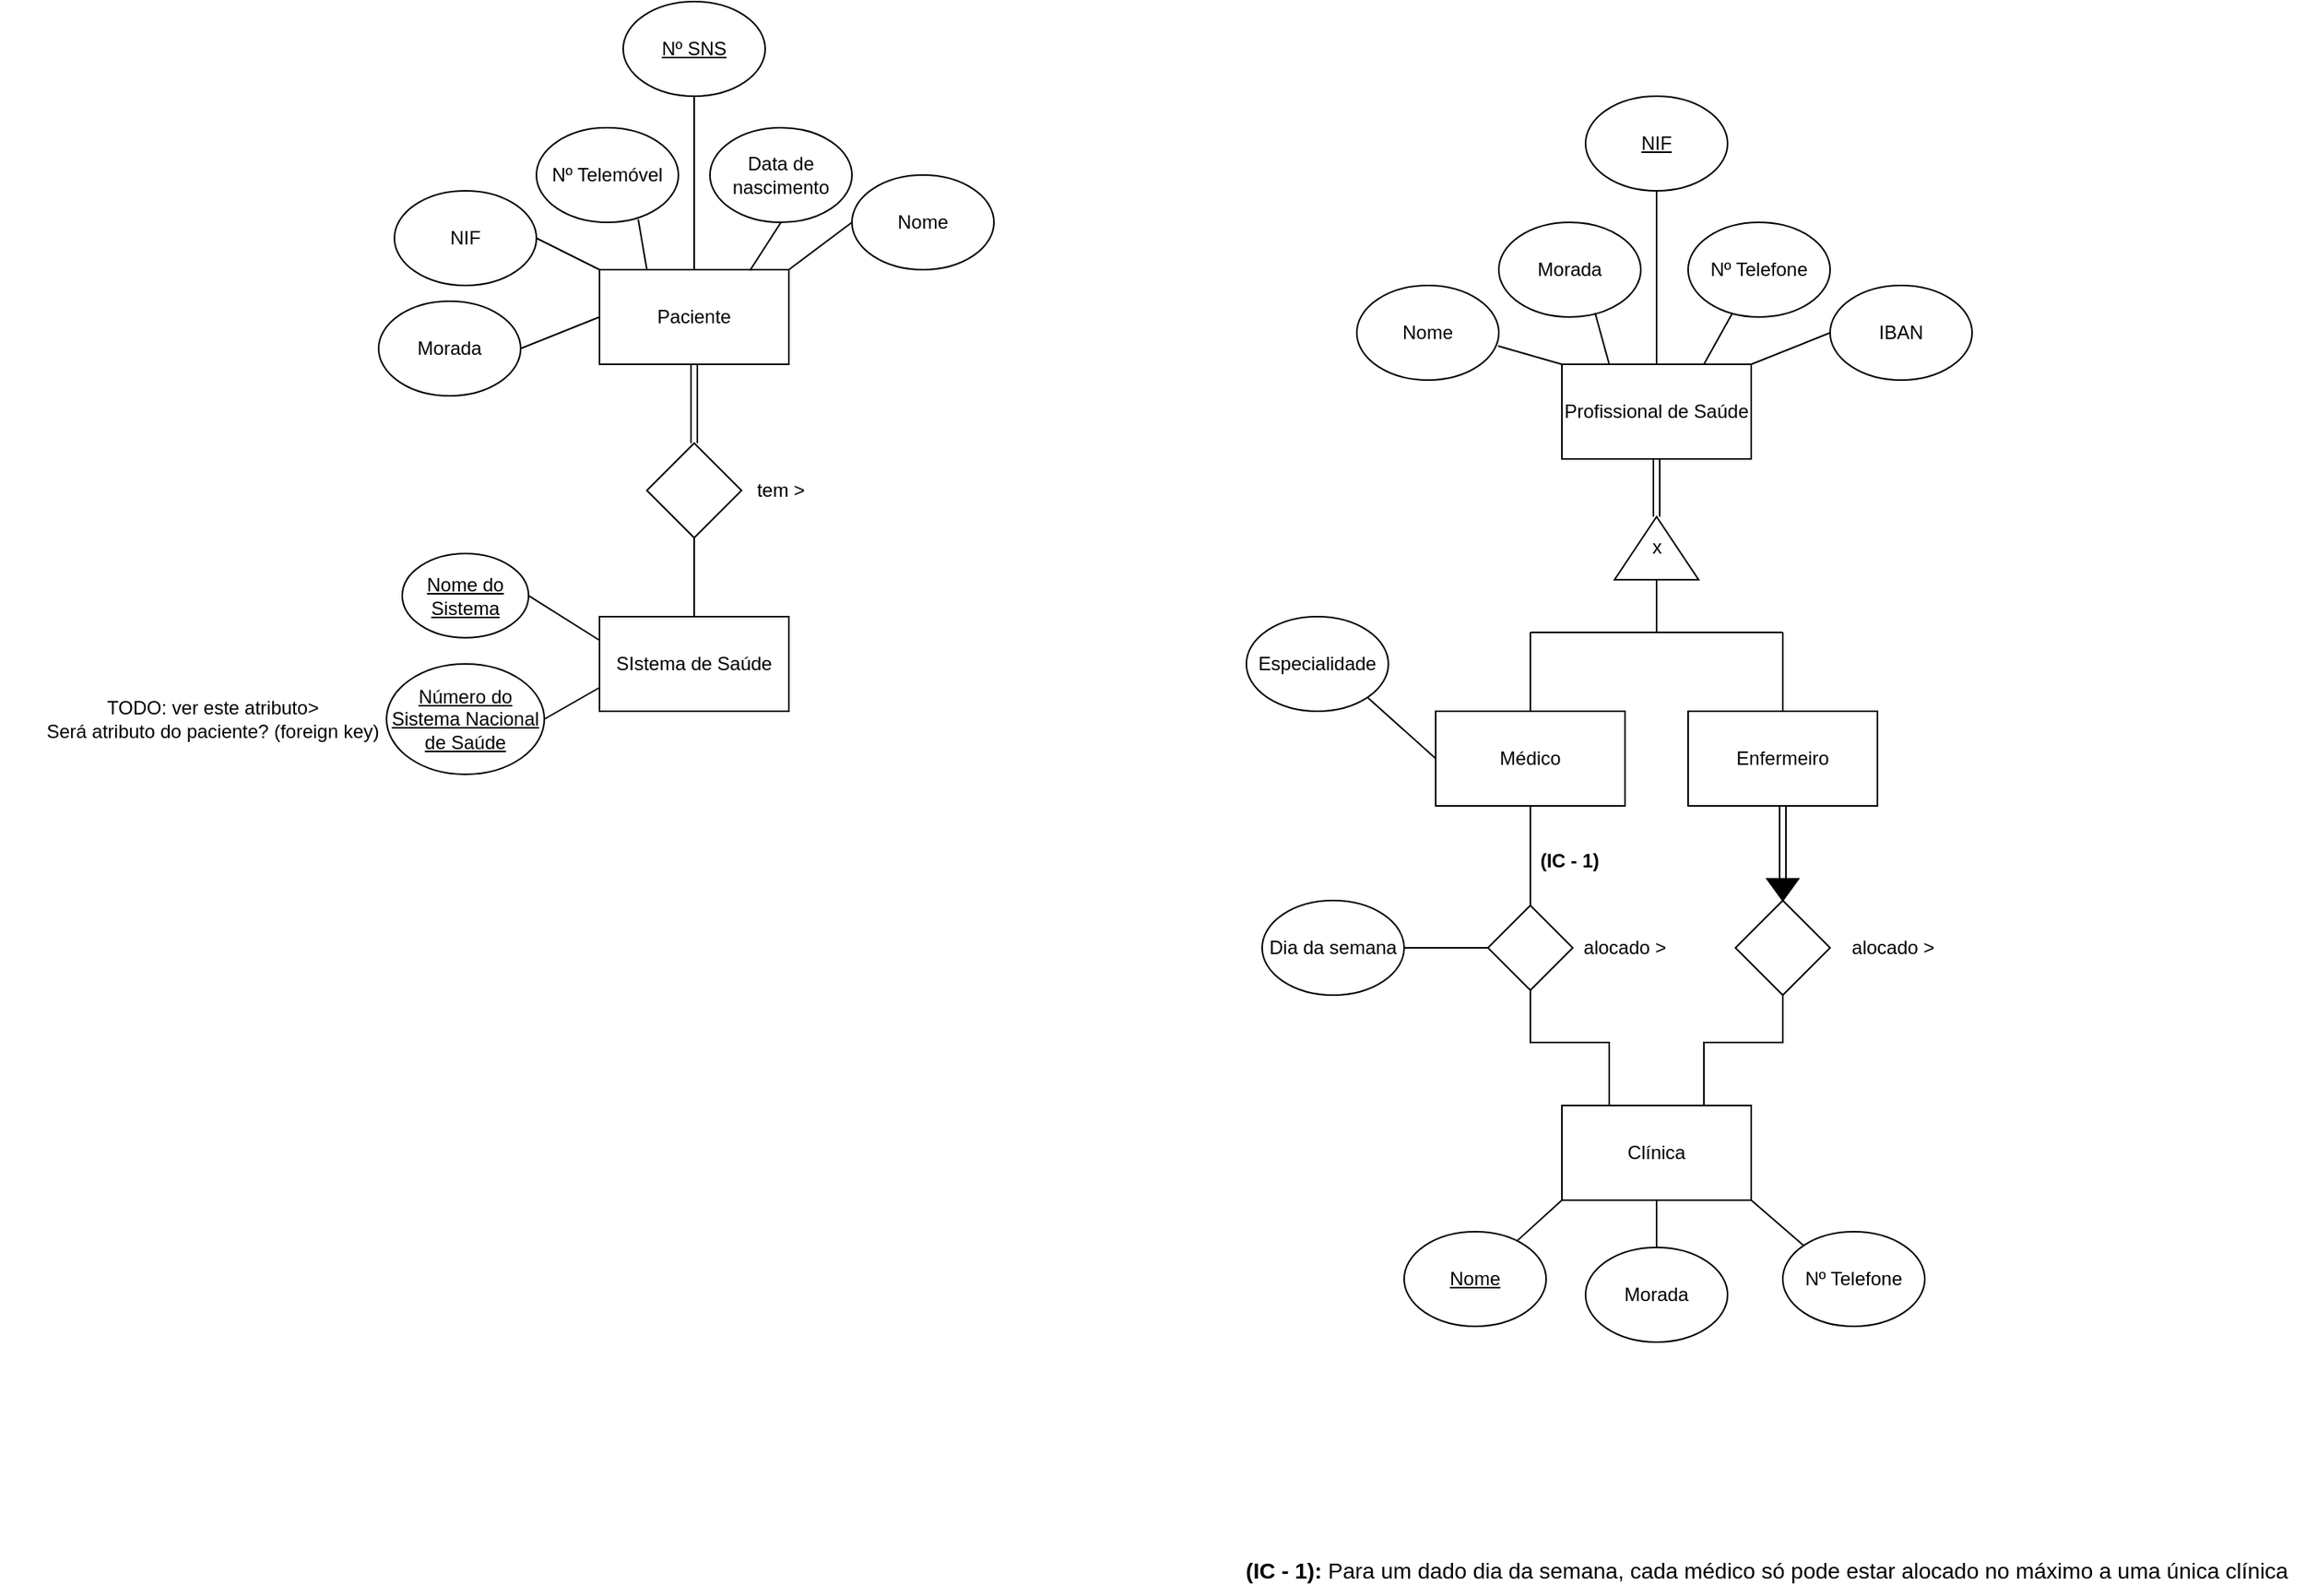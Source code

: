 <mxfile version="24.2.5" type="device">
  <diagram name="Page-1" id="nKDNBoql_2cp9HiYUBMS">
    <mxGraphModel dx="2097" dy="833" grid="1" gridSize="10" guides="1" tooltips="1" connect="1" arrows="1" fold="1" page="1" pageScale="1" pageWidth="850" pageHeight="1100" math="0" shadow="0">
      <root>
        <mxCell id="0" />
        <mxCell id="1" parent="0" />
        <mxCell id="teySA3DlGUumxRbeVbpw-15" value="" style="endArrow=none;html=1;rounded=0;exitX=0.5;exitY=0;exitDx=0;exitDy=0;entryX=0.5;entryY=1;entryDx=0;entryDy=0;" edge="1" parent="1" source="teySA3DlGUumxRbeVbpw-11" target="teySA3DlGUumxRbeVbpw-16">
          <mxGeometry width="50" height="50" relative="1" as="geometry">
            <mxPoint x="290" y="300" as="sourcePoint" />
            <mxPoint x="330" y="250" as="targetPoint" />
          </mxGeometry>
        </mxCell>
        <mxCell id="teySA3DlGUumxRbeVbpw-16" value="&lt;u&gt;NIF&lt;/u&gt;" style="ellipse;whiteSpace=wrap;html=1;" vertex="1" parent="1">
          <mxGeometry x="385" y="140" width="90" height="60" as="geometry" />
        </mxCell>
        <mxCell id="teySA3DlGUumxRbeVbpw-17" value="Nome" style="ellipse;whiteSpace=wrap;html=1;" vertex="1" parent="1">
          <mxGeometry x="240" y="260" width="90" height="60" as="geometry" />
        </mxCell>
        <mxCell id="teySA3DlGUumxRbeVbpw-18" value="Morada" style="ellipse;whiteSpace=wrap;html=1;" vertex="1" parent="1">
          <mxGeometry x="330" y="220" width="90" height="60" as="geometry" />
        </mxCell>
        <mxCell id="teySA3DlGUumxRbeVbpw-19" value="Nº Telefone" style="ellipse;whiteSpace=wrap;html=1;" vertex="1" parent="1">
          <mxGeometry x="450" y="220" width="90" height="60" as="geometry" />
        </mxCell>
        <mxCell id="teySA3DlGUumxRbeVbpw-20" value="IBAN" style="ellipse;whiteSpace=wrap;html=1;verticalAlign=middle;" vertex="1" parent="1">
          <mxGeometry x="540" y="260" width="90" height="60" as="geometry" />
        </mxCell>
        <mxCell id="teySA3DlGUumxRbeVbpw-21" value="" style="endArrow=none;html=1;rounded=0;entryX=0.994;entryY=0.639;entryDx=0;entryDy=0;exitX=0;exitY=0;exitDx=0;exitDy=0;entryPerimeter=0;" edge="1" parent="1" source="teySA3DlGUumxRbeVbpw-11" target="teySA3DlGUumxRbeVbpw-17">
          <mxGeometry width="50" height="50" relative="1" as="geometry">
            <mxPoint x="390" y="320" as="sourcePoint" />
            <mxPoint x="440" y="270" as="targetPoint" />
          </mxGeometry>
        </mxCell>
        <mxCell id="teySA3DlGUumxRbeVbpw-22" value="" style="endArrow=none;html=1;rounded=0;entryX=0.678;entryY=0.957;entryDx=0;entryDy=0;exitX=0.25;exitY=0;exitDx=0;exitDy=0;entryPerimeter=0;" edge="1" parent="1" source="teySA3DlGUumxRbeVbpw-11" target="teySA3DlGUumxRbeVbpw-18">
          <mxGeometry width="50" height="50" relative="1" as="geometry">
            <mxPoint x="390" y="320" as="sourcePoint" />
            <mxPoint x="440" y="270" as="targetPoint" />
          </mxGeometry>
        </mxCell>
        <mxCell id="teySA3DlGUumxRbeVbpw-23" value="" style="endArrow=none;html=1;rounded=0;entryX=0.313;entryY=0.957;entryDx=0;entryDy=0;entryPerimeter=0;exitX=0.75;exitY=0;exitDx=0;exitDy=0;" edge="1" parent="1" source="teySA3DlGUumxRbeVbpw-11" target="teySA3DlGUumxRbeVbpw-19">
          <mxGeometry width="50" height="50" relative="1" as="geometry">
            <mxPoint x="320" y="300" as="sourcePoint" />
            <mxPoint x="370" y="250" as="targetPoint" />
          </mxGeometry>
        </mxCell>
        <mxCell id="teySA3DlGUumxRbeVbpw-24" value="" style="endArrow=none;html=1;rounded=0;entryX=0;entryY=0.5;entryDx=0;entryDy=0;exitX=1;exitY=0;exitDx=0;exitDy=0;" edge="1" parent="1" source="teySA3DlGUumxRbeVbpw-11" target="teySA3DlGUumxRbeVbpw-20">
          <mxGeometry width="50" height="50" relative="1" as="geometry">
            <mxPoint x="320" y="300" as="sourcePoint" />
            <mxPoint x="370" y="250" as="targetPoint" />
          </mxGeometry>
        </mxCell>
        <mxCell id="teySA3DlGUumxRbeVbpw-29" value="" style="shape=link;html=1;rounded=0;entryX=1;entryY=0.5;entryDx=0;entryDy=0;exitX=0.5;exitY=1;exitDx=0;exitDy=0;" edge="1" parent="1" source="teySA3DlGUumxRbeVbpw-11" target="teySA3DlGUumxRbeVbpw-13">
          <mxGeometry width="100" relative="1" as="geometry">
            <mxPoint x="300" y="360" as="sourcePoint" />
            <mxPoint x="370" y="400" as="targetPoint" />
          </mxGeometry>
        </mxCell>
        <mxCell id="teySA3DlGUumxRbeVbpw-11" value="Profissional de Saúde" style="rounded=0;whiteSpace=wrap;html=1;" vertex="1" parent="1">
          <mxGeometry x="370" y="310" width="120" height="60" as="geometry" />
        </mxCell>
        <mxCell id="teySA3DlGUumxRbeVbpw-13" value="x" style="triangle;whiteSpace=wrap;html=1;rotation=-90;textDirection=vertical-lr;" vertex="1" parent="1">
          <mxGeometry x="410" y="400" width="40" height="53.32" as="geometry" />
        </mxCell>
        <mxCell id="teySA3DlGUumxRbeVbpw-32" value="" style="endArrow=none;html=1;rounded=0;entryX=0;entryY=0.5;entryDx=0;entryDy=0;" edge="1" parent="1" target="teySA3DlGUumxRbeVbpw-13">
          <mxGeometry width="50" height="50" relative="1" as="geometry">
            <mxPoint x="430" y="480" as="sourcePoint" />
            <mxPoint x="420" y="460" as="targetPoint" />
          </mxGeometry>
        </mxCell>
        <mxCell id="teySA3DlGUumxRbeVbpw-33" value="" style="endArrow=none;html=1;rounded=0;" edge="1" parent="1">
          <mxGeometry width="50" height="50" relative="1" as="geometry">
            <mxPoint x="350" y="480" as="sourcePoint" />
            <mxPoint x="430" y="480" as="targetPoint" />
          </mxGeometry>
        </mxCell>
        <mxCell id="teySA3DlGUumxRbeVbpw-34" value="" style="endArrow=none;html=1;rounded=0;" edge="1" parent="1">
          <mxGeometry width="50" height="50" relative="1" as="geometry">
            <mxPoint x="430" y="480" as="sourcePoint" />
            <mxPoint x="510" y="480" as="targetPoint" />
          </mxGeometry>
        </mxCell>
        <mxCell id="teySA3DlGUumxRbeVbpw-35" value="" style="endArrow=none;html=1;rounded=0;" edge="1" parent="1">
          <mxGeometry width="50" height="50" relative="1" as="geometry">
            <mxPoint x="350" y="530" as="sourcePoint" />
            <mxPoint x="350" y="480" as="targetPoint" />
          </mxGeometry>
        </mxCell>
        <mxCell id="teySA3DlGUumxRbeVbpw-36" value="" style="endArrow=none;html=1;rounded=0;" edge="1" parent="1">
          <mxGeometry width="50" height="50" relative="1" as="geometry">
            <mxPoint x="510" y="530" as="sourcePoint" />
            <mxPoint x="510" y="480" as="targetPoint" />
          </mxGeometry>
        </mxCell>
        <mxCell id="teySA3DlGUumxRbeVbpw-37" value="Médico" style="rounded=0;whiteSpace=wrap;html=1;" vertex="1" parent="1">
          <mxGeometry x="290" y="530" width="120" height="60" as="geometry" />
        </mxCell>
        <mxCell id="teySA3DlGUumxRbeVbpw-38" value="Enfermeiro" style="rounded=0;whiteSpace=wrap;html=1;" vertex="1" parent="1">
          <mxGeometry x="450" y="530" width="120" height="60" as="geometry" />
        </mxCell>
        <mxCell id="teySA3DlGUumxRbeVbpw-39" value="" style="endArrow=none;html=1;rounded=0;entryX=0;entryY=0.5;entryDx=0;entryDy=0;exitX=1;exitY=1;exitDx=0;exitDy=0;" edge="1" parent="1" source="teySA3DlGUumxRbeVbpw-40" target="teySA3DlGUumxRbeVbpw-37">
          <mxGeometry width="50" height="50" relative="1" as="geometry">
            <mxPoint x="240" y="520" as="sourcePoint" />
            <mxPoint x="250" y="550" as="targetPoint" />
          </mxGeometry>
        </mxCell>
        <mxCell id="teySA3DlGUumxRbeVbpw-40" value="Especialidade" style="ellipse;whiteSpace=wrap;html=1;" vertex="1" parent="1">
          <mxGeometry x="170" y="470" width="90" height="60" as="geometry" />
        </mxCell>
        <mxCell id="teySA3DlGUumxRbeVbpw-1" value="Clínica" style="rounded=0;whiteSpace=wrap;html=1;" vertex="1" parent="1">
          <mxGeometry x="370" y="780" width="120" height="60" as="geometry" />
        </mxCell>
        <mxCell id="teySA3DlGUumxRbeVbpw-7" value="Morada" style="ellipse;whiteSpace=wrap;html=1;" vertex="1" parent="1">
          <mxGeometry x="385" y="870" width="90" height="60" as="geometry" />
        </mxCell>
        <mxCell id="teySA3DlGUumxRbeVbpw-9" value="" style="endArrow=none;html=1;rounded=0;entryX=0.5;entryY=0;entryDx=0;entryDy=0;" edge="1" parent="1" target="teySA3DlGUumxRbeVbpw-7">
          <mxGeometry width="50" height="50" relative="1" as="geometry">
            <mxPoint x="430" y="840" as="sourcePoint" />
            <mxPoint x="450" y="740" as="targetPoint" />
          </mxGeometry>
        </mxCell>
        <mxCell id="teySA3DlGUumxRbeVbpw-6" value="&lt;u&gt;Nome&lt;/u&gt;" style="ellipse;whiteSpace=wrap;html=1;" vertex="1" parent="1">
          <mxGeometry x="270" y="860" width="90" height="60" as="geometry" />
        </mxCell>
        <mxCell id="teySA3DlGUumxRbeVbpw-5" value="" style="endArrow=none;html=1;rounded=0;exitX=0;exitY=1;exitDx=0;exitDy=0;" edge="1" parent="1" source="teySA3DlGUumxRbeVbpw-1" target="teySA3DlGUumxRbeVbpw-6">
          <mxGeometry width="50" height="50" relative="1" as="geometry">
            <mxPoint x="340" y="920" as="sourcePoint" />
            <mxPoint x="390" y="870" as="targetPoint" />
          </mxGeometry>
        </mxCell>
        <mxCell id="teySA3DlGUumxRbeVbpw-8" value="Nº Telefone" style="ellipse;whiteSpace=wrap;html=1;" vertex="1" parent="1">
          <mxGeometry x="510" y="860" width="90" height="60" as="geometry" />
        </mxCell>
        <mxCell id="teySA3DlGUumxRbeVbpw-10" value="" style="endArrow=none;html=1;rounded=0;entryX=0;entryY=0;entryDx=0;entryDy=0;exitX=1;exitY=1;exitDx=0;exitDy=0;" edge="1" parent="1" source="teySA3DlGUumxRbeVbpw-1" target="teySA3DlGUumxRbeVbpw-8">
          <mxGeometry width="50" height="50" relative="1" as="geometry">
            <mxPoint x="400" y="800" as="sourcePoint" />
            <mxPoint x="450" y="750" as="targetPoint" />
          </mxGeometry>
        </mxCell>
        <mxCell id="teySA3DlGUumxRbeVbpw-45" value="" style="group" vertex="1" connectable="0" parent="1">
          <mxGeometry x="480" y="650" width="130" height="60" as="geometry" />
        </mxCell>
        <mxCell id="teySA3DlGUumxRbeVbpw-43" value="" style="rhombus;whiteSpace=wrap;html=1;" vertex="1" parent="teySA3DlGUumxRbeVbpw-45">
          <mxGeometry width="60" height="60" as="geometry" />
        </mxCell>
        <mxCell id="teySA3DlGUumxRbeVbpw-44" value="alocado &amp;gt;" style="text;html=1;align=center;verticalAlign=middle;whiteSpace=wrap;rounded=0;" vertex="1" parent="teySA3DlGUumxRbeVbpw-45">
          <mxGeometry x="70" y="15" width="60" height="30" as="geometry" />
        </mxCell>
        <mxCell id="teySA3DlGUumxRbeVbpw-48" value="" style="triangle;whiteSpace=wrap;html=1;rotation=90;fillColor=#000000;" vertex="1" parent="1">
          <mxGeometry x="503.13" y="633.13" width="13.75" height="20" as="geometry" />
        </mxCell>
        <mxCell id="teySA3DlGUumxRbeVbpw-49" value="" style="shape=link;html=1;rounded=0;exitX=0.5;exitY=1;exitDx=0;exitDy=0;entryX=0;entryY=0.5;entryDx=0;entryDy=0;" edge="1" parent="1" source="teySA3DlGUumxRbeVbpw-38" target="teySA3DlGUumxRbeVbpw-48">
          <mxGeometry width="100" relative="1" as="geometry">
            <mxPoint x="470" y="620" as="sourcePoint" />
            <mxPoint x="570" y="620" as="targetPoint" />
          </mxGeometry>
        </mxCell>
        <mxCell id="teySA3DlGUumxRbeVbpw-50" value="" style="endArrow=none;html=1;rounded=0;exitX=0.75;exitY=0;exitDx=0;exitDy=0;entryX=0.5;entryY=1;entryDx=0;entryDy=0;" edge="1" parent="1" source="teySA3DlGUumxRbeVbpw-1" target="teySA3DlGUumxRbeVbpw-43">
          <mxGeometry width="50" height="50" relative="1" as="geometry">
            <mxPoint x="420" y="750" as="sourcePoint" />
            <mxPoint x="470" y="700" as="targetPoint" />
            <Array as="points">
              <mxPoint x="460" y="740" />
              <mxPoint x="510" y="740" />
            </Array>
          </mxGeometry>
        </mxCell>
        <mxCell id="teySA3DlGUumxRbeVbpw-53" value="" style="group" vertex="1" connectable="0" parent="1">
          <mxGeometry x="323.13" y="653.13" width="113.74" height="53.74" as="geometry" />
        </mxCell>
        <mxCell id="teySA3DlGUumxRbeVbpw-51" value="" style="rhombus;whiteSpace=wrap;html=1;" vertex="1" parent="teySA3DlGUumxRbeVbpw-53">
          <mxGeometry width="53.74" height="53.74" as="geometry" />
        </mxCell>
        <mxCell id="teySA3DlGUumxRbeVbpw-52" value="alocado &amp;gt;" style="text;html=1;align=center;verticalAlign=middle;whiteSpace=wrap;rounded=0;" vertex="1" parent="teySA3DlGUumxRbeVbpw-53">
          <mxGeometry x="56.87" y="11.87" width="60" height="30" as="geometry" />
        </mxCell>
        <mxCell id="teySA3DlGUumxRbeVbpw-54" value="" style="endArrow=none;html=1;rounded=0;entryX=0.5;entryY=1;entryDx=0;entryDy=0;exitX=0.5;exitY=0;exitDx=0;exitDy=0;" edge="1" parent="1" source="teySA3DlGUumxRbeVbpw-51" target="teySA3DlGUumxRbeVbpw-37">
          <mxGeometry width="50" height="50" relative="1" as="geometry">
            <mxPoint x="200" y="680" as="sourcePoint" />
            <mxPoint x="250" y="630" as="targetPoint" />
          </mxGeometry>
        </mxCell>
        <mxCell id="teySA3DlGUumxRbeVbpw-55" value="" style="endArrow=none;html=1;rounded=0;entryX=0.5;entryY=1;entryDx=0;entryDy=0;exitX=0.25;exitY=0;exitDx=0;exitDy=0;" edge="1" parent="1" source="teySA3DlGUumxRbeVbpw-1" target="teySA3DlGUumxRbeVbpw-51">
          <mxGeometry width="50" height="50" relative="1" as="geometry">
            <mxPoint x="200" y="680" as="sourcePoint" />
            <mxPoint x="250" y="630" as="targetPoint" />
            <Array as="points">
              <mxPoint x="400" y="740" />
              <mxPoint x="350" y="740" />
            </Array>
          </mxGeometry>
        </mxCell>
        <mxCell id="teySA3DlGUumxRbeVbpw-56" value="Dia da semana" style="ellipse;whiteSpace=wrap;html=1;" vertex="1" parent="1">
          <mxGeometry x="180" y="650" width="90" height="60" as="geometry" />
        </mxCell>
        <mxCell id="teySA3DlGUumxRbeVbpw-57" value="" style="endArrow=none;html=1;rounded=0;entryX=0;entryY=0.5;entryDx=0;entryDy=0;exitX=1;exitY=0.5;exitDx=0;exitDy=0;" edge="1" parent="1" source="teySA3DlGUumxRbeVbpw-56" target="teySA3DlGUumxRbeVbpw-51">
          <mxGeometry width="50" height="50" relative="1" as="geometry">
            <mxPoint x="410" y="810" as="sourcePoint" />
            <mxPoint x="460" y="760" as="targetPoint" />
          </mxGeometry>
        </mxCell>
        <mxCell id="teySA3DlGUumxRbeVbpw-58" value="(IC - 1)" style="text;html=1;align=center;verticalAlign=middle;whiteSpace=wrap;rounded=0;fontStyle=1" vertex="1" parent="1">
          <mxGeometry x="345" y="610" width="60" height="30" as="geometry" />
        </mxCell>
        <mxCell id="teySA3DlGUumxRbeVbpw-59" value="&lt;b&gt;(IC - 1):&lt;/b&gt; Para um dado dia da semana, cada médico só pode estar alocado no máximo a uma única clínica" style="text;html=1;align=center;verticalAlign=middle;whiteSpace=wrap;rounded=0;fontSize=14;" vertex="1" parent="1">
          <mxGeometry x="160" y="1060" width="680" height="30" as="geometry" />
        </mxCell>
        <mxCell id="teySA3DlGUumxRbeVbpw-62" value="Paciente" style="rounded=0;whiteSpace=wrap;html=1;" vertex="1" parent="1">
          <mxGeometry x="-240" y="250" width="120" height="60" as="geometry" />
        </mxCell>
        <mxCell id="teySA3DlGUumxRbeVbpw-63" value="Morada" style="ellipse;whiteSpace=wrap;html=1;" vertex="1" parent="1">
          <mxGeometry x="-380" y="270" width="90" height="60" as="geometry" />
        </mxCell>
        <mxCell id="teySA3DlGUumxRbeVbpw-64" value="&lt;u&gt;Nº SNS&lt;/u&gt;" style="ellipse;whiteSpace=wrap;html=1;" vertex="1" parent="1">
          <mxGeometry x="-225" y="80" width="90" height="60" as="geometry" />
        </mxCell>
        <mxCell id="teySA3DlGUumxRbeVbpw-65" value="NIF" style="ellipse;whiteSpace=wrap;html=1;" vertex="1" parent="1">
          <mxGeometry x="-370" y="200" width="90" height="60" as="geometry" />
        </mxCell>
        <mxCell id="teySA3DlGUumxRbeVbpw-66" value="Nome" style="ellipse;whiteSpace=wrap;html=1;" vertex="1" parent="1">
          <mxGeometry x="-80" y="190" width="90" height="60" as="geometry" />
        </mxCell>
        <mxCell id="teySA3DlGUumxRbeVbpw-67" value="Data de nascimento" style="ellipse;whiteSpace=wrap;html=1;" vertex="1" parent="1">
          <mxGeometry x="-170" y="160" width="90" height="60" as="geometry" />
        </mxCell>
        <mxCell id="teySA3DlGUumxRbeVbpw-68" value="Nº Telemóvel" style="ellipse;whiteSpace=wrap;html=1;" vertex="1" parent="1">
          <mxGeometry x="-280" y="160" width="90" height="60" as="geometry" />
        </mxCell>
        <mxCell id="teySA3DlGUumxRbeVbpw-69" value="" style="endArrow=none;html=1;rounded=0;entryX=0.5;entryY=1;entryDx=0;entryDy=0;exitX=0.5;exitY=0;exitDx=0;exitDy=0;" edge="1" parent="1" source="teySA3DlGUumxRbeVbpw-62" target="teySA3DlGUumxRbeVbpw-64">
          <mxGeometry width="50" height="50" relative="1" as="geometry">
            <mxPoint x="-40" y="250" as="sourcePoint" />
            <mxPoint x="10" y="200" as="targetPoint" />
          </mxGeometry>
        </mxCell>
        <mxCell id="teySA3DlGUumxRbeVbpw-70" value="" style="endArrow=none;html=1;rounded=0;entryX=0.5;entryY=1;entryDx=0;entryDy=0;exitX=0.794;exitY=0.01;exitDx=0;exitDy=0;exitPerimeter=0;" edge="1" parent="1" source="teySA3DlGUumxRbeVbpw-62" target="teySA3DlGUumxRbeVbpw-67">
          <mxGeometry width="50" height="50" relative="1" as="geometry">
            <mxPoint x="-40" y="250" as="sourcePoint" />
            <mxPoint x="10" y="200" as="targetPoint" />
          </mxGeometry>
        </mxCell>
        <mxCell id="teySA3DlGUumxRbeVbpw-71" value="" style="endArrow=none;html=1;rounded=0;entryX=0.717;entryY=0.968;entryDx=0;entryDy=0;exitX=0.25;exitY=0;exitDx=0;exitDy=0;entryPerimeter=0;" edge="1" parent="1" source="teySA3DlGUumxRbeVbpw-62" target="teySA3DlGUumxRbeVbpw-68">
          <mxGeometry width="50" height="50" relative="1" as="geometry">
            <mxPoint x="-40" y="250" as="sourcePoint" />
            <mxPoint x="10" y="200" as="targetPoint" />
          </mxGeometry>
        </mxCell>
        <mxCell id="teySA3DlGUumxRbeVbpw-72" value="" style="endArrow=none;html=1;rounded=0;exitX=1;exitY=0.5;exitDx=0;exitDy=0;entryX=0;entryY=0;entryDx=0;entryDy=0;" edge="1" parent="1" source="teySA3DlGUumxRbeVbpw-65" target="teySA3DlGUumxRbeVbpw-62">
          <mxGeometry width="50" height="50" relative="1" as="geometry">
            <mxPoint x="-10" y="310" as="sourcePoint" />
            <mxPoint x="40" y="260" as="targetPoint" />
          </mxGeometry>
        </mxCell>
        <mxCell id="teySA3DlGUumxRbeVbpw-73" value="" style="endArrow=none;html=1;rounded=0;entryX=0;entryY=0.5;entryDx=0;entryDy=0;exitX=1;exitY=0;exitDx=0;exitDy=0;" edge="1" parent="1" source="teySA3DlGUumxRbeVbpw-62" target="teySA3DlGUumxRbeVbpw-66">
          <mxGeometry width="50" height="50" relative="1" as="geometry">
            <mxPoint x="-10" y="310" as="sourcePoint" />
            <mxPoint x="40" y="260" as="targetPoint" />
          </mxGeometry>
        </mxCell>
        <mxCell id="teySA3DlGUumxRbeVbpw-74" value="" style="endArrow=none;html=1;rounded=0;entryX=0;entryY=0.5;entryDx=0;entryDy=0;exitX=1;exitY=0.5;exitDx=0;exitDy=0;" edge="1" parent="1" source="teySA3DlGUumxRbeVbpw-63" target="teySA3DlGUumxRbeVbpw-62">
          <mxGeometry width="50" height="50" relative="1" as="geometry">
            <mxPoint x="-10" y="310" as="sourcePoint" />
            <mxPoint x="40" y="260" as="targetPoint" />
          </mxGeometry>
        </mxCell>
        <mxCell id="teySA3DlGUumxRbeVbpw-75" value="SIstema de Saúde" style="rounded=0;whiteSpace=wrap;html=1;" vertex="1" parent="1">
          <mxGeometry x="-240" y="470" width="120" height="60" as="geometry" />
        </mxCell>
        <mxCell id="teySA3DlGUumxRbeVbpw-78" value="" style="shape=link;html=1;rounded=0;exitX=0.5;exitY=1;exitDx=0;exitDy=0;entryX=0.5;entryY=0;entryDx=0;entryDy=0;" edge="1" parent="1" source="teySA3DlGUumxRbeVbpw-62" target="teySA3DlGUumxRbeVbpw-76">
          <mxGeometry width="100" relative="1" as="geometry">
            <mxPoint x="-90" y="300" as="sourcePoint" />
            <mxPoint x="10" y="300" as="targetPoint" />
          </mxGeometry>
        </mxCell>
        <mxCell id="teySA3DlGUumxRbeVbpw-79" value="" style="endArrow=none;html=1;rounded=0;exitX=0.5;exitY=1;exitDx=0;exitDy=0;entryX=0.5;entryY=0;entryDx=0;entryDy=0;" edge="1" parent="1" source="teySA3DlGUumxRbeVbpw-76" target="teySA3DlGUumxRbeVbpw-75">
          <mxGeometry width="50" height="50" relative="1" as="geometry">
            <mxPoint x="-60" y="320" as="sourcePoint" />
            <mxPoint x="-10" y="270" as="targetPoint" />
          </mxGeometry>
        </mxCell>
        <mxCell id="teySA3DlGUumxRbeVbpw-81" value="" style="group" vertex="1" connectable="0" parent="1">
          <mxGeometry x="-210" y="360" width="115" height="60" as="geometry" />
        </mxCell>
        <mxCell id="teySA3DlGUumxRbeVbpw-76" value="" style="rhombus;whiteSpace=wrap;html=1;" vertex="1" parent="teySA3DlGUumxRbeVbpw-81">
          <mxGeometry width="60" height="60" as="geometry" />
        </mxCell>
        <mxCell id="teySA3DlGUumxRbeVbpw-80" value="tem &amp;gt;" style="text;html=1;align=center;verticalAlign=middle;whiteSpace=wrap;rounded=0;" vertex="1" parent="teySA3DlGUumxRbeVbpw-81">
          <mxGeometry x="55" y="15" width="60" height="30" as="geometry" />
        </mxCell>
        <mxCell id="teySA3DlGUumxRbeVbpw-82" value="" style="endArrow=none;html=1;rounded=0;entryX=0;entryY=0.25;entryDx=0;entryDy=0;exitX=1;exitY=0.5;exitDx=0;exitDy=0;" edge="1" parent="1" source="teySA3DlGUumxRbeVbpw-84" target="teySA3DlGUumxRbeVbpw-75">
          <mxGeometry width="50" height="50" relative="1" as="geometry">
            <mxPoint x="-290" y="470" as="sourcePoint" />
            <mxPoint x="-210" y="560" as="targetPoint" />
          </mxGeometry>
        </mxCell>
        <mxCell id="teySA3DlGUumxRbeVbpw-83" value="&lt;u&gt;Número do Sistema Nacional de Saúde&lt;/u&gt;" style="ellipse;whiteSpace=wrap;html=1;" vertex="1" parent="1">
          <mxGeometry x="-375" y="500" width="100" height="70" as="geometry" />
        </mxCell>
        <mxCell id="teySA3DlGUumxRbeVbpw-84" value="&lt;u&gt;Nome do Sistema&lt;/u&gt;" style="ellipse;whiteSpace=wrap;html=1;" vertex="1" parent="1">
          <mxGeometry x="-365.02" y="430" width="80.04" height="53.36" as="geometry" />
        </mxCell>
        <mxCell id="teySA3DlGUumxRbeVbpw-85" value="" style="endArrow=none;html=1;rounded=0;exitX=1;exitY=0.5;exitDx=0;exitDy=0;entryX=0;entryY=0.75;entryDx=0;entryDy=0;" edge="1" parent="1" source="teySA3DlGUumxRbeVbpw-83" target="teySA3DlGUumxRbeVbpw-75">
          <mxGeometry width="50" height="50" relative="1" as="geometry">
            <mxPoint x="-90" y="470" as="sourcePoint" />
            <mxPoint x="-40" y="420" as="targetPoint" />
          </mxGeometry>
        </mxCell>
        <mxCell id="teySA3DlGUumxRbeVbpw-86" value="TODO: ver este atributo&amp;gt;&lt;div&gt;Será atributo do paciente? (foreign key)&lt;/div&gt;" style="text;html=1;align=center;verticalAlign=middle;whiteSpace=wrap;rounded=0;" vertex="1" parent="1">
          <mxGeometry x="-620" y="515" width="270" height="40" as="geometry" />
        </mxCell>
      </root>
    </mxGraphModel>
  </diagram>
</mxfile>
